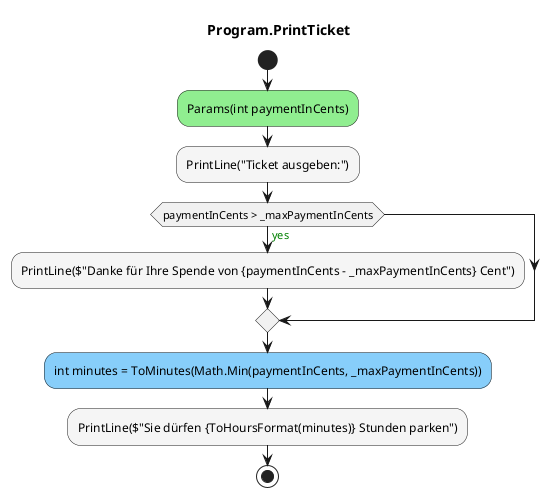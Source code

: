 @startuml Program.PrintTicket
title Program.PrintTicket
start
#LightGreen:Params(int paymentInCents);
#WhiteSmoke:PrintLine("Ticket ausgeben:");
if (paymentInCents > _maxPaymentInCents) then (<color:green>yes)
        #WhiteSmoke:PrintLine($"Danke für Ihre Spende von {paymentInCents - _maxPaymentInCents} Cent");
endif
#LightSkyBlue:int minutes = ToMinutes(Math.Min(paymentInCents, _maxPaymentInCents));
#WhiteSmoke:PrintLine($"Sie dürfen {ToHoursFormat(minutes)} Stunden parken");
stop
@enduml
